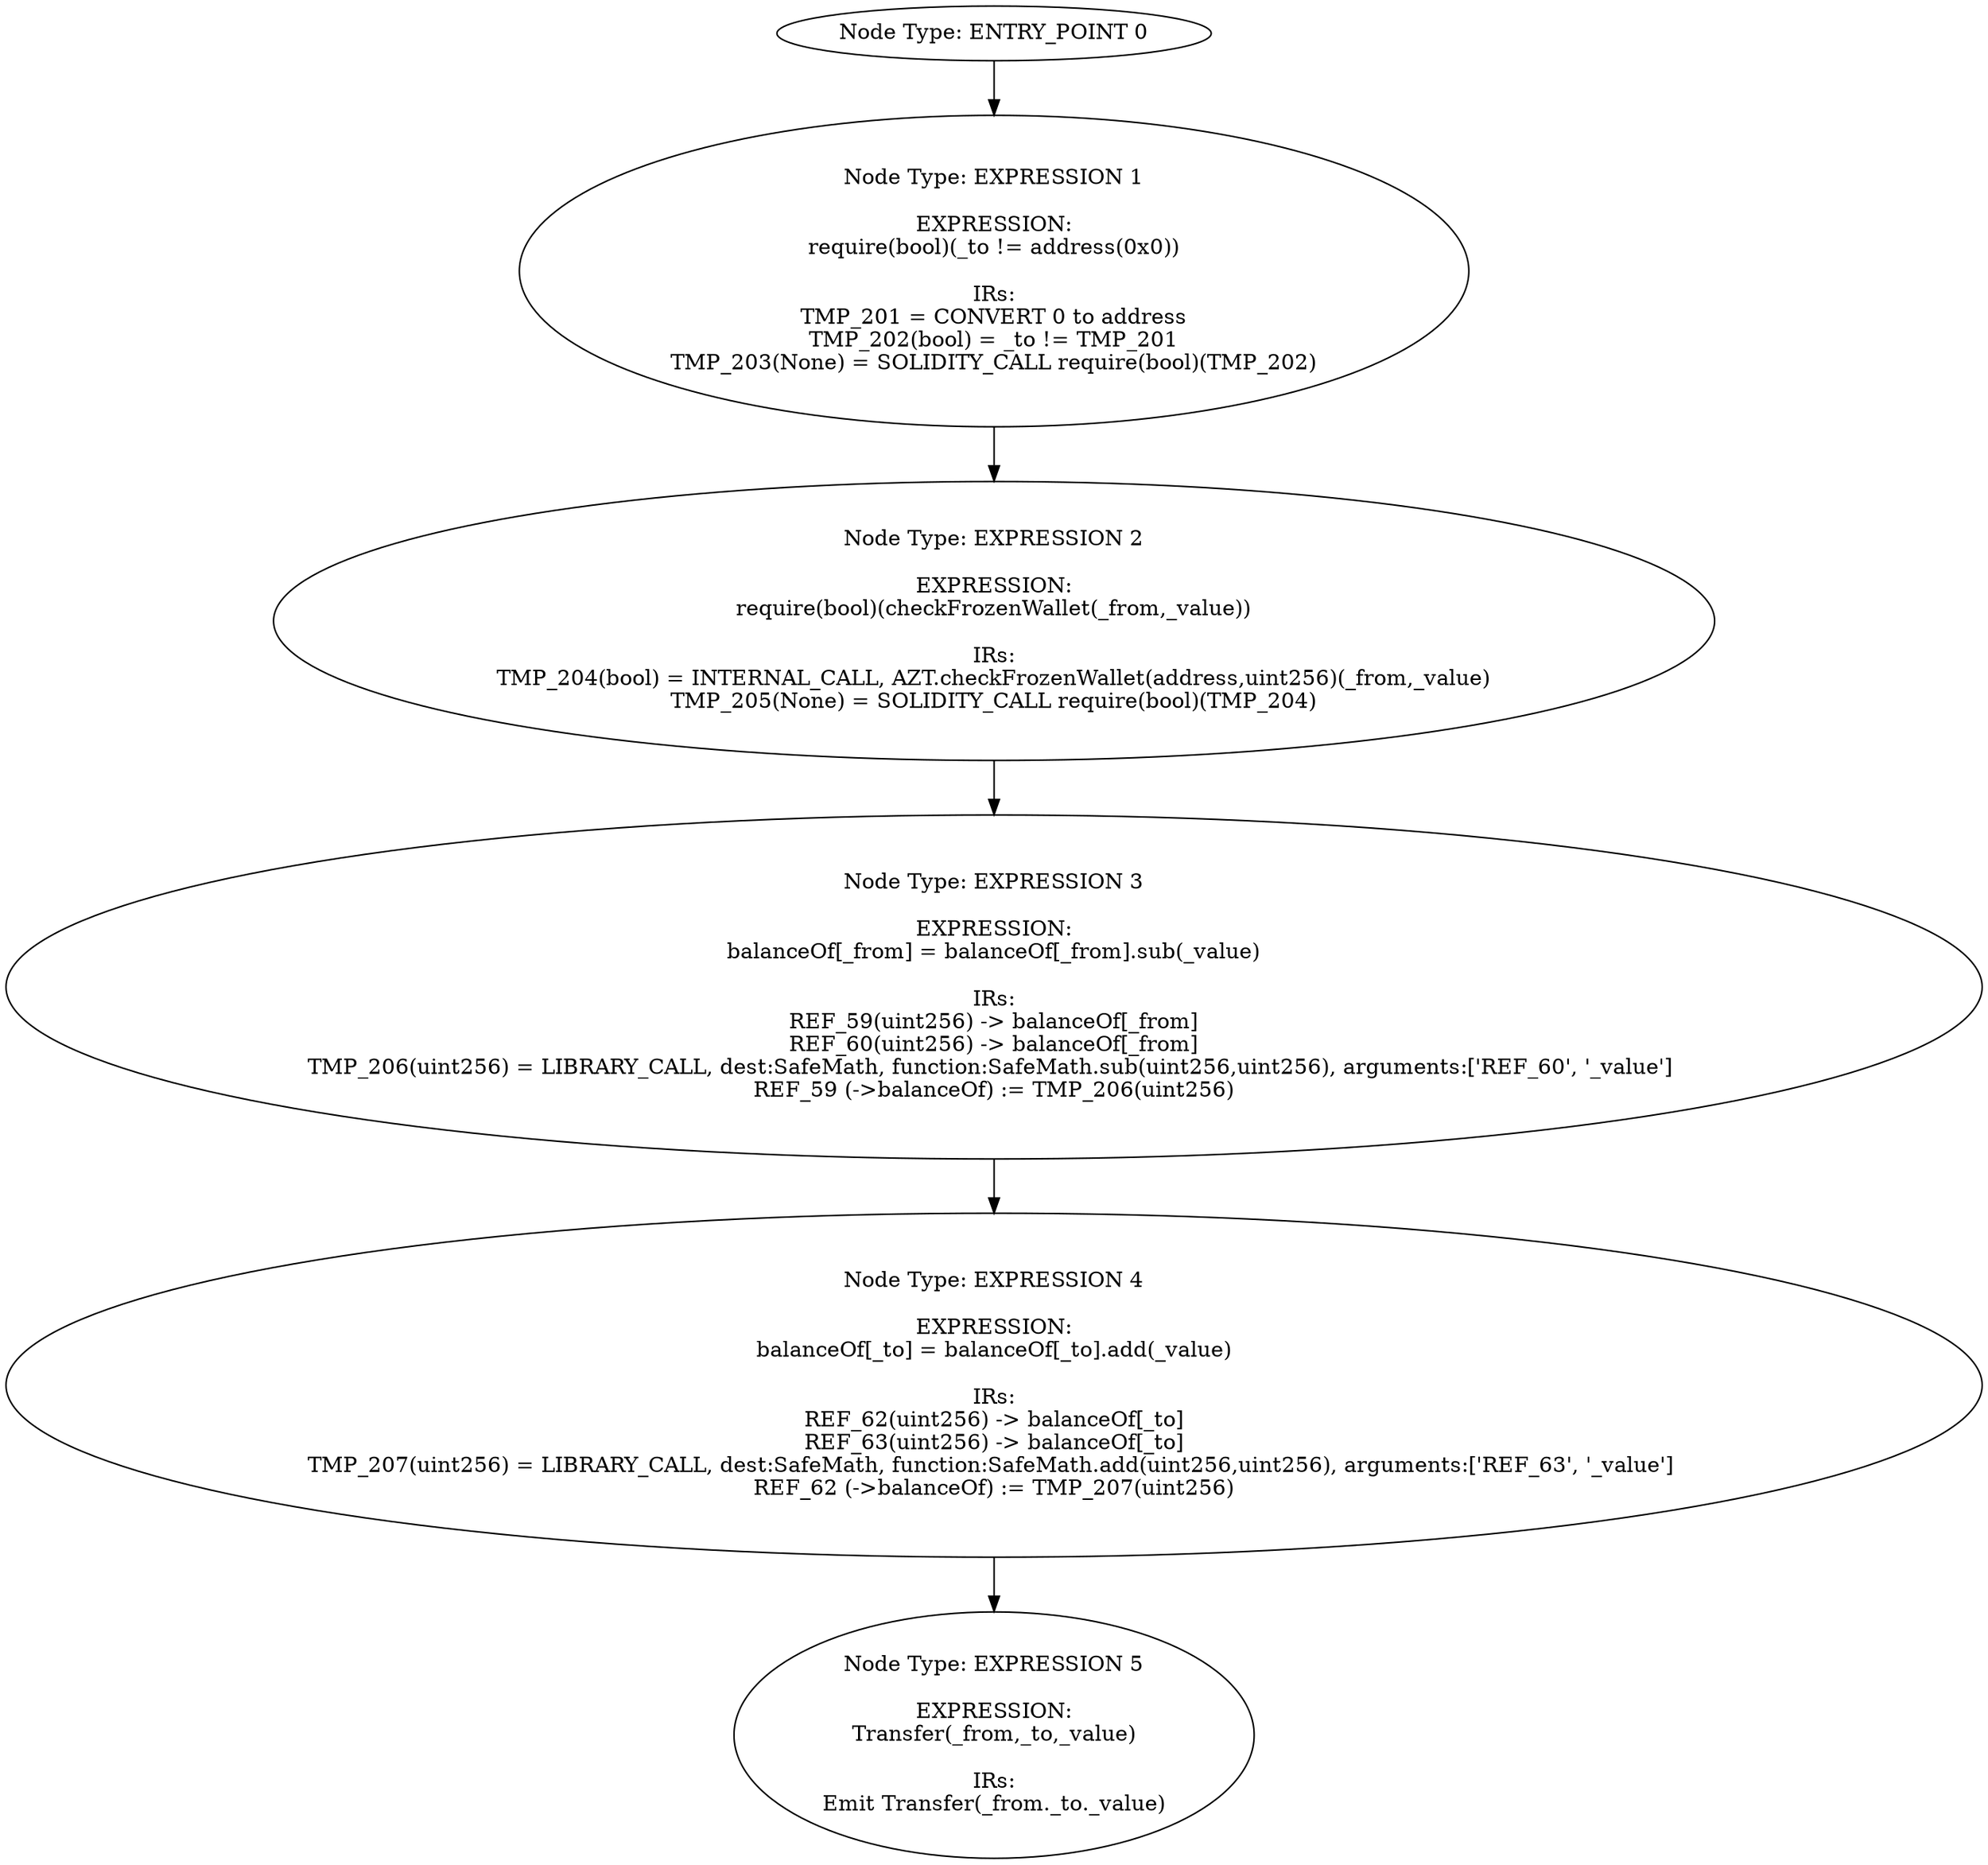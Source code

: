digraph{
0[label="Node Type: ENTRY_POINT 0
"];
0->1;
1[label="Node Type: EXPRESSION 1

EXPRESSION:
require(bool)(_to != address(0x0))

IRs:
TMP_201 = CONVERT 0 to address
TMP_202(bool) = _to != TMP_201
TMP_203(None) = SOLIDITY_CALL require(bool)(TMP_202)"];
1->2;
2[label="Node Type: EXPRESSION 2

EXPRESSION:
require(bool)(checkFrozenWallet(_from,_value))

IRs:
TMP_204(bool) = INTERNAL_CALL, AZT.checkFrozenWallet(address,uint256)(_from,_value)
TMP_205(None) = SOLIDITY_CALL require(bool)(TMP_204)"];
2->3;
3[label="Node Type: EXPRESSION 3

EXPRESSION:
balanceOf[_from] = balanceOf[_from].sub(_value)

IRs:
REF_59(uint256) -> balanceOf[_from]
REF_60(uint256) -> balanceOf[_from]
TMP_206(uint256) = LIBRARY_CALL, dest:SafeMath, function:SafeMath.sub(uint256,uint256), arguments:['REF_60', '_value'] 
REF_59 (->balanceOf) := TMP_206(uint256)"];
3->4;
4[label="Node Type: EXPRESSION 4

EXPRESSION:
balanceOf[_to] = balanceOf[_to].add(_value)

IRs:
REF_62(uint256) -> balanceOf[_to]
REF_63(uint256) -> balanceOf[_to]
TMP_207(uint256) = LIBRARY_CALL, dest:SafeMath, function:SafeMath.add(uint256,uint256), arguments:['REF_63', '_value'] 
REF_62 (->balanceOf) := TMP_207(uint256)"];
4->5;
5[label="Node Type: EXPRESSION 5

EXPRESSION:
Transfer(_from,_to,_value)

IRs:
Emit Transfer(_from._to._value)"];
}
